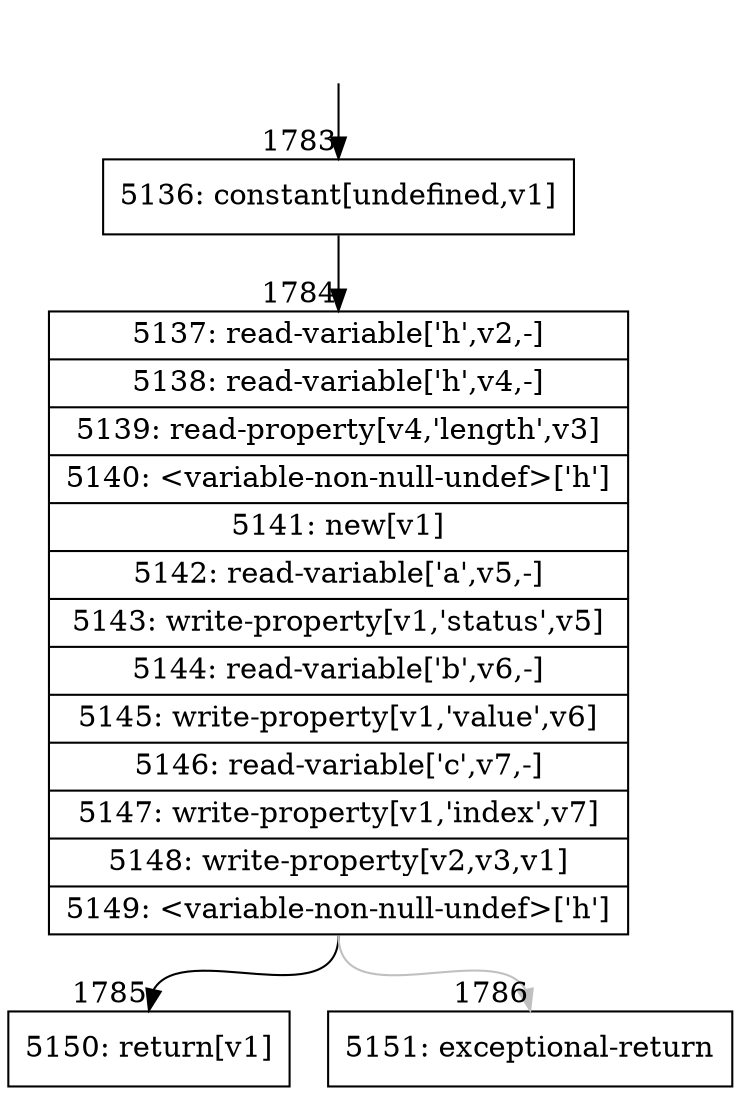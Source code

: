 digraph {
rankdir="TD"
BB_entry160[shape=none,label=""];
BB_entry160 -> BB1783 [tailport=s, headport=n, headlabel="    1783"]
BB1783 [shape=record label="{5136: constant[undefined,v1]}" ] 
BB1783 -> BB1784 [tailport=s, headport=n, headlabel="      1784"]
BB1784 [shape=record label="{5137: read-variable['h',v2,-]|5138: read-variable['h',v4,-]|5139: read-property[v4,'length',v3]|5140: \<variable-non-null-undef\>['h']|5141: new[v1]|5142: read-variable['a',v5,-]|5143: write-property[v1,'status',v5]|5144: read-variable['b',v6,-]|5145: write-property[v1,'value',v6]|5146: read-variable['c',v7,-]|5147: write-property[v1,'index',v7]|5148: write-property[v2,v3,v1]|5149: \<variable-non-null-undef\>['h']}" ] 
BB1784 -> BB1785 [tailport=s, headport=n, headlabel="      1785"]
BB1784 -> BB1786 [tailport=s, headport=n, color=gray, headlabel="      1786"]
BB1785 [shape=record label="{5150: return[v1]}" ] 
BB1786 [shape=record label="{5151: exceptional-return}" ] 
}

